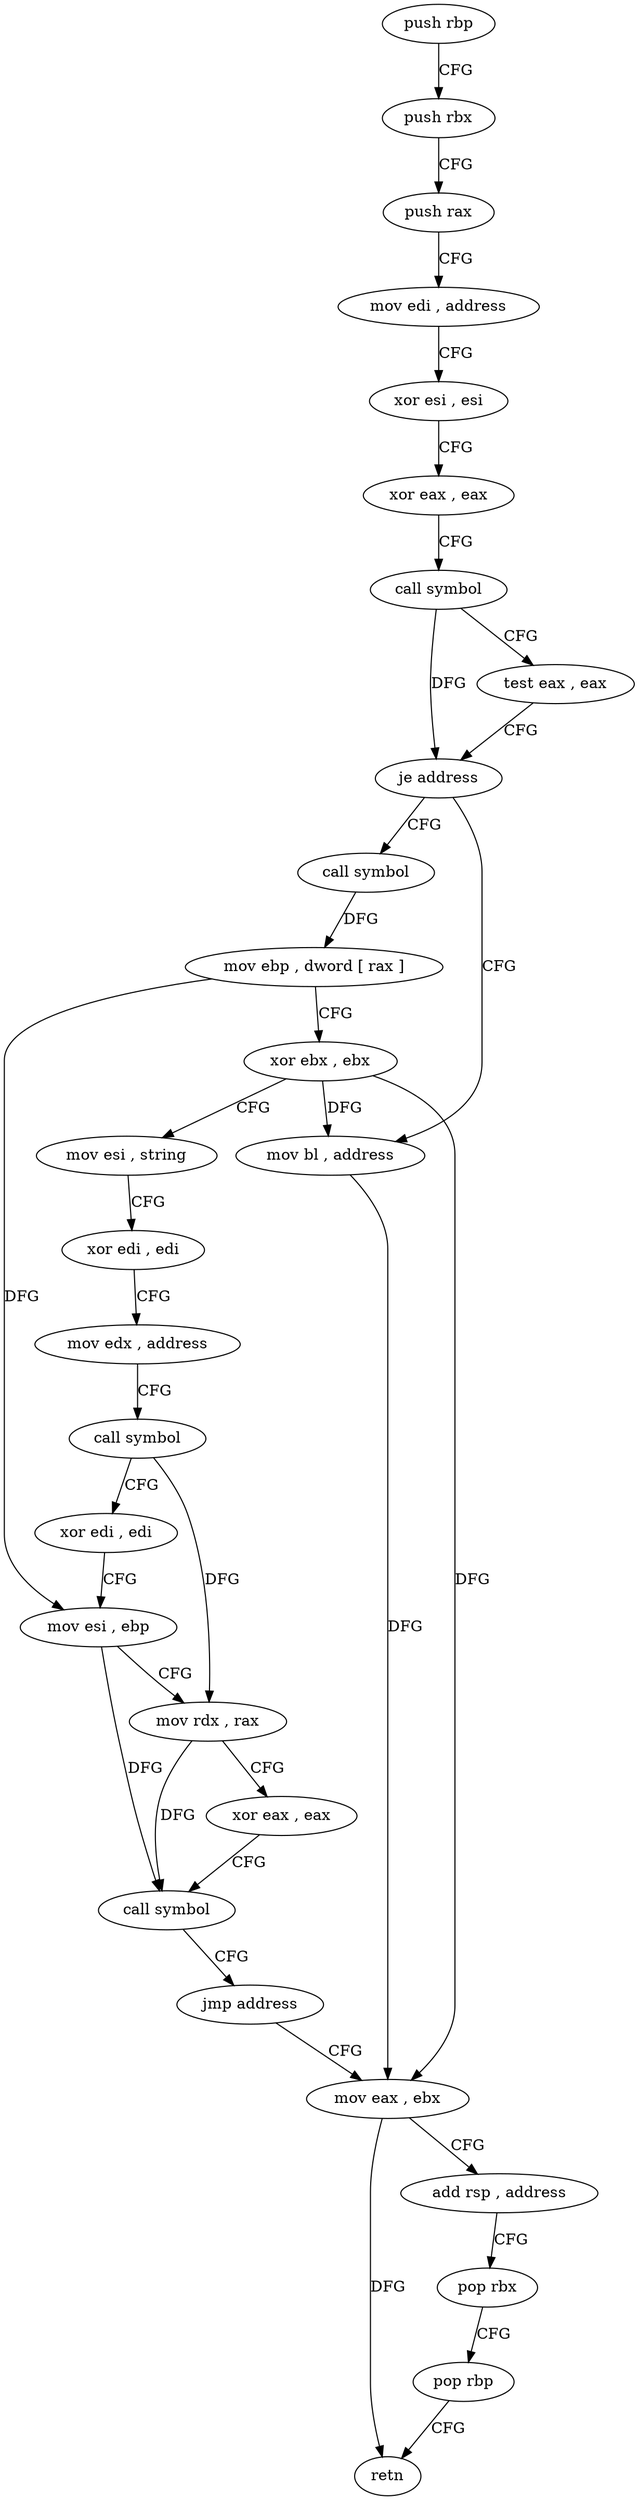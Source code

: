digraph "func" {
"4204304" [label = "push rbp" ]
"4204305" [label = "push rbx" ]
"4204306" [label = "push rax" ]
"4204307" [label = "mov edi , address" ]
"4204312" [label = "xor esi , esi" ]
"4204314" [label = "xor eax , eax" ]
"4204316" [label = "call symbol" ]
"4204321" [label = "test eax , eax" ]
"4204323" [label = "je address" ]
"4204367" [label = "mov bl , address" ]
"4204325" [label = "call symbol" ]
"4204369" [label = "mov eax , ebx" ]
"4204330" [label = "mov ebp , dword [ rax ]" ]
"4204332" [label = "xor ebx , ebx" ]
"4204334" [label = "mov esi , string" ]
"4204339" [label = "xor edi , edi" ]
"4204341" [label = "mov edx , address" ]
"4204346" [label = "call symbol" ]
"4204351" [label = "xor edi , edi" ]
"4204353" [label = "mov esi , ebp" ]
"4204355" [label = "mov rdx , rax" ]
"4204358" [label = "xor eax , eax" ]
"4204360" [label = "call symbol" ]
"4204365" [label = "jmp address" ]
"4204371" [label = "add rsp , address" ]
"4204375" [label = "pop rbx" ]
"4204376" [label = "pop rbp" ]
"4204377" [label = "retn" ]
"4204304" -> "4204305" [ label = "CFG" ]
"4204305" -> "4204306" [ label = "CFG" ]
"4204306" -> "4204307" [ label = "CFG" ]
"4204307" -> "4204312" [ label = "CFG" ]
"4204312" -> "4204314" [ label = "CFG" ]
"4204314" -> "4204316" [ label = "CFG" ]
"4204316" -> "4204321" [ label = "CFG" ]
"4204316" -> "4204323" [ label = "DFG" ]
"4204321" -> "4204323" [ label = "CFG" ]
"4204323" -> "4204367" [ label = "CFG" ]
"4204323" -> "4204325" [ label = "CFG" ]
"4204367" -> "4204369" [ label = "DFG" ]
"4204325" -> "4204330" [ label = "DFG" ]
"4204369" -> "4204371" [ label = "CFG" ]
"4204369" -> "4204377" [ label = "DFG" ]
"4204330" -> "4204332" [ label = "CFG" ]
"4204330" -> "4204353" [ label = "DFG" ]
"4204332" -> "4204334" [ label = "CFG" ]
"4204332" -> "4204367" [ label = "DFG" ]
"4204332" -> "4204369" [ label = "DFG" ]
"4204334" -> "4204339" [ label = "CFG" ]
"4204339" -> "4204341" [ label = "CFG" ]
"4204341" -> "4204346" [ label = "CFG" ]
"4204346" -> "4204351" [ label = "CFG" ]
"4204346" -> "4204355" [ label = "DFG" ]
"4204351" -> "4204353" [ label = "CFG" ]
"4204353" -> "4204355" [ label = "CFG" ]
"4204353" -> "4204360" [ label = "DFG" ]
"4204355" -> "4204358" [ label = "CFG" ]
"4204355" -> "4204360" [ label = "DFG" ]
"4204358" -> "4204360" [ label = "CFG" ]
"4204360" -> "4204365" [ label = "CFG" ]
"4204365" -> "4204369" [ label = "CFG" ]
"4204371" -> "4204375" [ label = "CFG" ]
"4204375" -> "4204376" [ label = "CFG" ]
"4204376" -> "4204377" [ label = "CFG" ]
}
